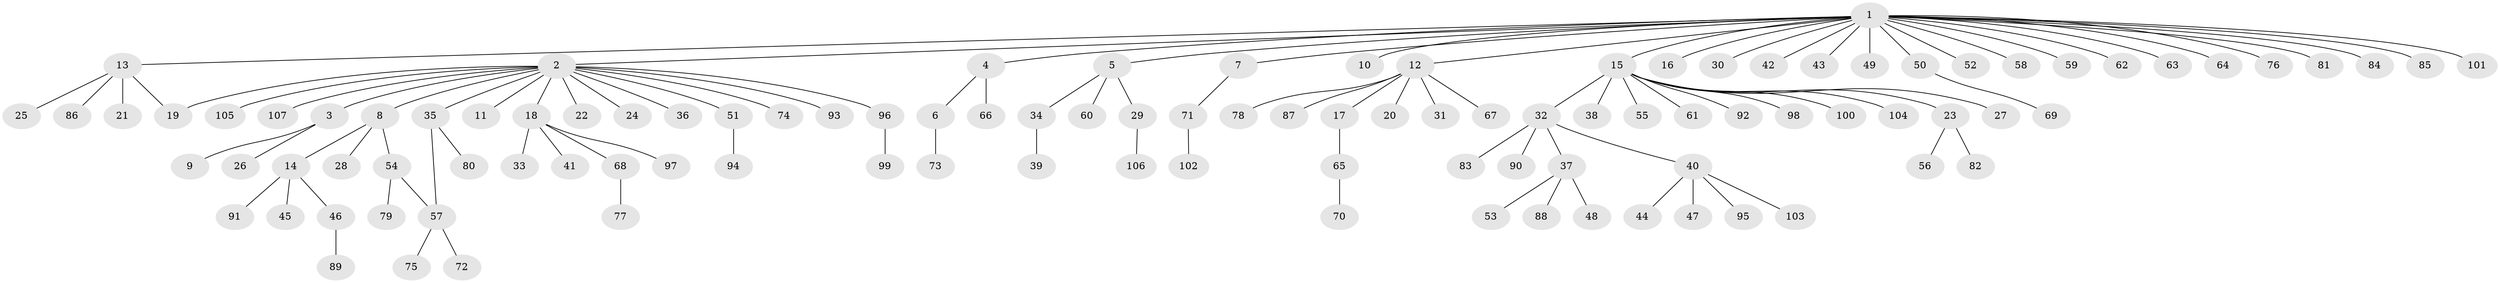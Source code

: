 // coarse degree distribution, {1: 0.8787878787878788, 3: 0.030303030303030304, 5: 0.030303030303030304, 19: 0.030303030303030304, 8: 0.030303030303030304}
// Generated by graph-tools (version 1.1) at 2025/36/03/04/25 23:36:39]
// undirected, 107 vertices, 108 edges
graph export_dot {
  node [color=gray90,style=filled];
  1;
  2;
  3;
  4;
  5;
  6;
  7;
  8;
  9;
  10;
  11;
  12;
  13;
  14;
  15;
  16;
  17;
  18;
  19;
  20;
  21;
  22;
  23;
  24;
  25;
  26;
  27;
  28;
  29;
  30;
  31;
  32;
  33;
  34;
  35;
  36;
  37;
  38;
  39;
  40;
  41;
  42;
  43;
  44;
  45;
  46;
  47;
  48;
  49;
  50;
  51;
  52;
  53;
  54;
  55;
  56;
  57;
  58;
  59;
  60;
  61;
  62;
  63;
  64;
  65;
  66;
  67;
  68;
  69;
  70;
  71;
  72;
  73;
  74;
  75;
  76;
  77;
  78;
  79;
  80;
  81;
  82;
  83;
  84;
  85;
  86;
  87;
  88;
  89;
  90;
  91;
  92;
  93;
  94;
  95;
  96;
  97;
  98;
  99;
  100;
  101;
  102;
  103;
  104;
  105;
  106;
  107;
  1 -- 2;
  1 -- 4;
  1 -- 5;
  1 -- 7;
  1 -- 10;
  1 -- 12;
  1 -- 13;
  1 -- 15;
  1 -- 16;
  1 -- 30;
  1 -- 42;
  1 -- 43;
  1 -- 49;
  1 -- 50;
  1 -- 52;
  1 -- 58;
  1 -- 59;
  1 -- 62;
  1 -- 63;
  1 -- 64;
  1 -- 76;
  1 -- 81;
  1 -- 84;
  1 -- 85;
  1 -- 101;
  2 -- 3;
  2 -- 8;
  2 -- 11;
  2 -- 18;
  2 -- 19;
  2 -- 22;
  2 -- 24;
  2 -- 35;
  2 -- 36;
  2 -- 51;
  2 -- 74;
  2 -- 93;
  2 -- 96;
  2 -- 105;
  2 -- 107;
  3 -- 9;
  3 -- 26;
  4 -- 6;
  4 -- 66;
  5 -- 29;
  5 -- 34;
  5 -- 60;
  6 -- 73;
  7 -- 71;
  8 -- 14;
  8 -- 28;
  8 -- 54;
  12 -- 17;
  12 -- 20;
  12 -- 31;
  12 -- 67;
  12 -- 78;
  12 -- 87;
  13 -- 19;
  13 -- 21;
  13 -- 25;
  13 -- 86;
  14 -- 45;
  14 -- 46;
  14 -- 91;
  15 -- 23;
  15 -- 27;
  15 -- 32;
  15 -- 38;
  15 -- 55;
  15 -- 61;
  15 -- 92;
  15 -- 98;
  15 -- 100;
  15 -- 104;
  17 -- 65;
  18 -- 33;
  18 -- 41;
  18 -- 68;
  18 -- 97;
  23 -- 56;
  23 -- 82;
  29 -- 106;
  32 -- 37;
  32 -- 40;
  32 -- 83;
  32 -- 90;
  34 -- 39;
  35 -- 57;
  35 -- 80;
  37 -- 48;
  37 -- 53;
  37 -- 88;
  40 -- 44;
  40 -- 47;
  40 -- 95;
  40 -- 103;
  46 -- 89;
  50 -- 69;
  51 -- 94;
  54 -- 57;
  54 -- 79;
  57 -- 72;
  57 -- 75;
  65 -- 70;
  68 -- 77;
  71 -- 102;
  96 -- 99;
}
